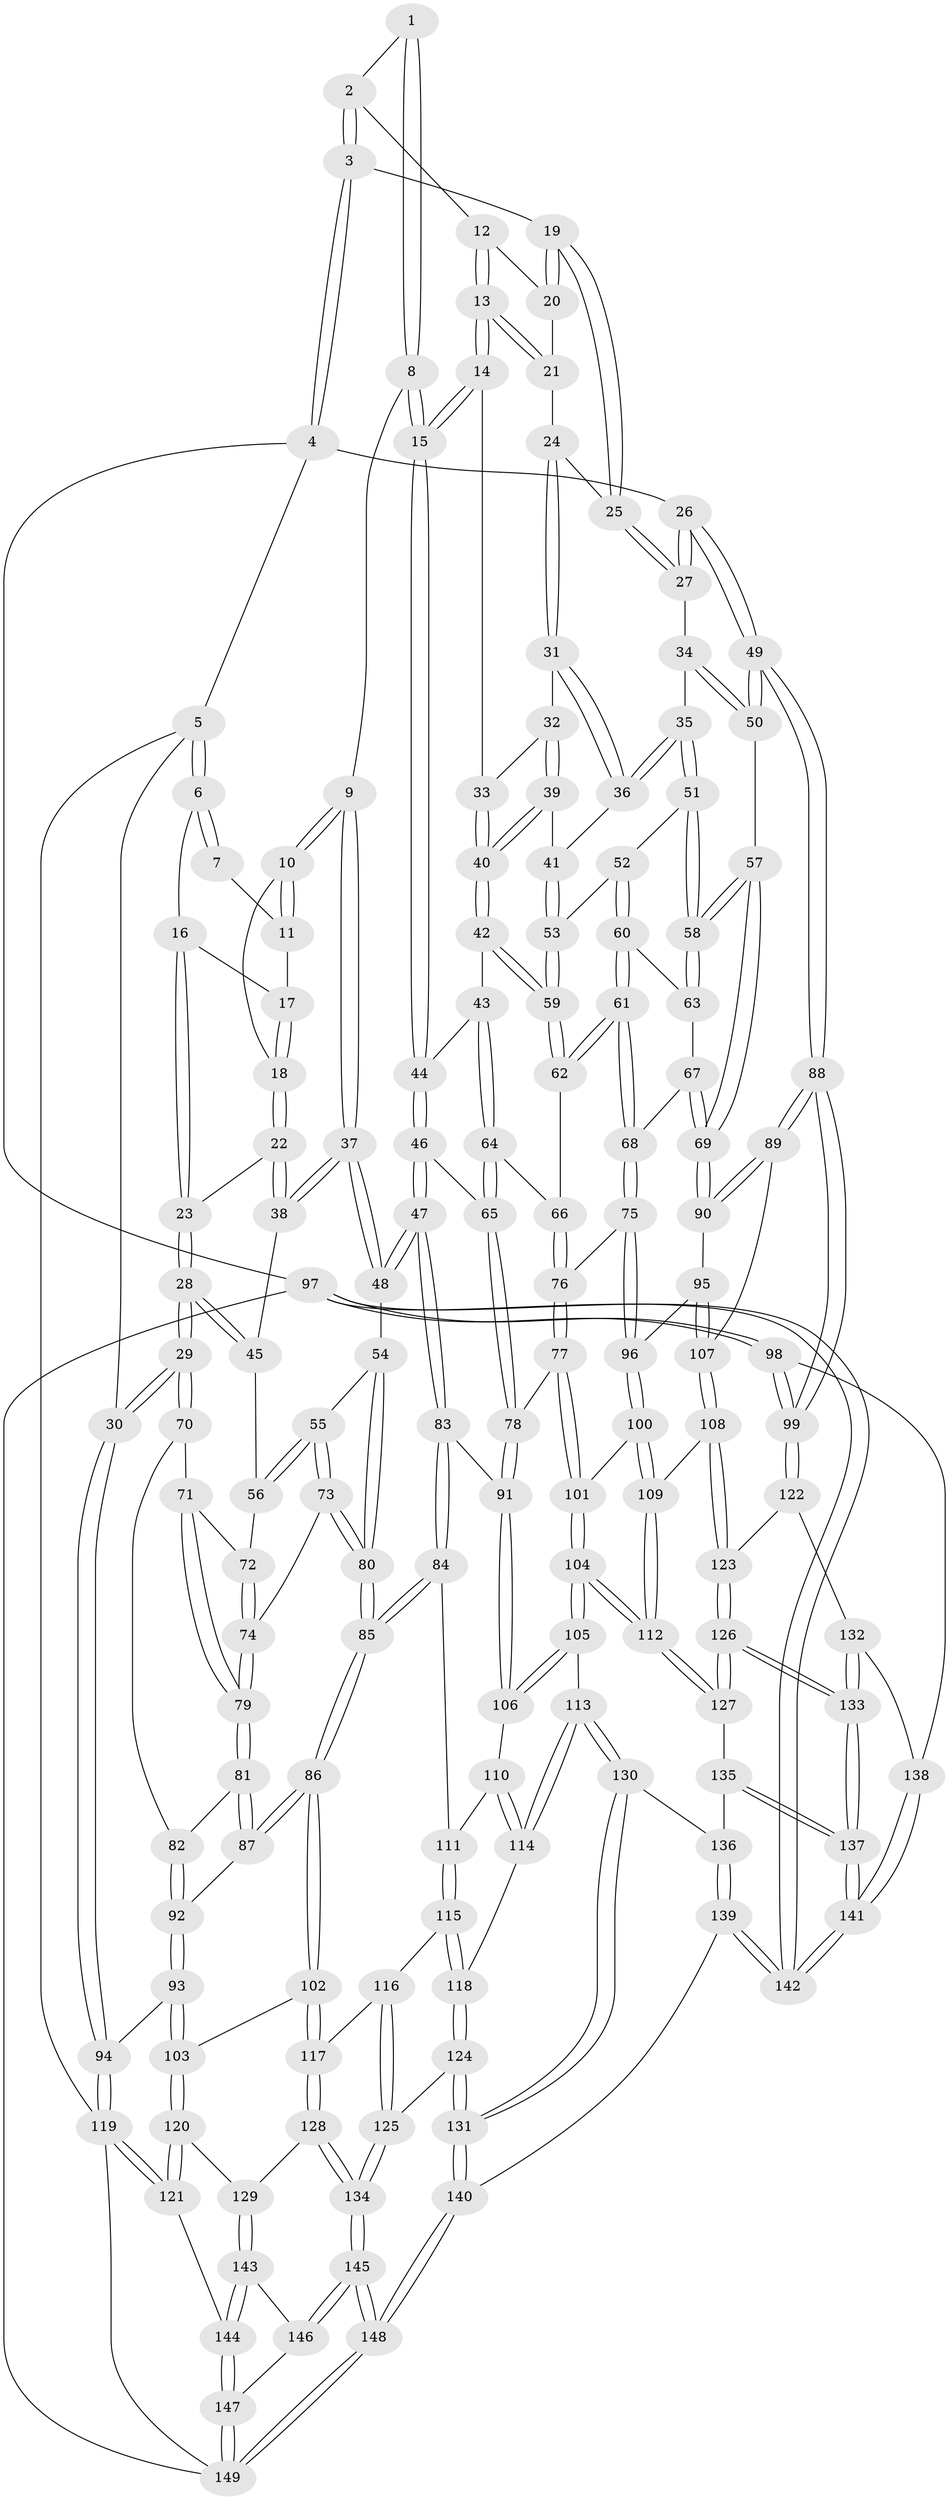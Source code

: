 // coarse degree distribution, {3: 0.5789473684210527, 4: 0.25, 2: 0.07894736842105263, 5: 0.07894736842105263, 6: 0.013157894736842105}
// Generated by graph-tools (version 1.1) at 2025/54/03/04/25 22:54:27]
// undirected, 149 vertices, 369 edges
graph export_dot {
  node [color=gray90,style=filled];
  1 [pos="+0.4109713405501401+0"];
  2 [pos="+0.6319896142252017+0"];
  3 [pos="+1+0"];
  4 [pos="+1+0"];
  5 [pos="+0+0"];
  6 [pos="+0+0"];
  7 [pos="+0.40008526893651597+0"];
  8 [pos="+0.5123380924189532+0.1293928794886178"];
  9 [pos="+0.4393760930440082+0.15435948532628083"];
  10 [pos="+0.31474000131680746+0.0767776596761785"];
  11 [pos="+0.36887432081173743+0"];
  12 [pos="+0.6244310711637867+0.051566193703620436"];
  13 [pos="+0.5901773608120665+0.10338595566523999"];
  14 [pos="+0.586792555455276+0.10773284489209124"];
  15 [pos="+0.5333345039606979+0.13788876717172932"];
  16 [pos="+0.12213666068505431+0.00682263244844061"];
  17 [pos="+0.21397500760847568+0.05769797476828486"];
  18 [pos="+0.2696210799066377+0.09879129461258133"];
  19 [pos="+0.9115790070288412+0"];
  20 [pos="+0.649311639756446+0.04726252554800985"];
  21 [pos="+0.7569348538281899+0.07416692751902444"];
  22 [pos="+0.23929756154540635+0.180298462289429"];
  23 [pos="+0.12407970884272584+0.13474850873681712"];
  24 [pos="+0.7838154202142259+0.07764540441729728"];
  25 [pos="+0.8581200211774324+0.006998545383283879"];
  26 [pos="+1+0.13537393117818403"];
  27 [pos="+0.8927771032774562+0.1932534239027409"];
  28 [pos="+0+0.2769180288283967"];
  29 [pos="+0+0.2856549304783332"];
  30 [pos="+0+0.3104122427801412"];
  31 [pos="+0.7621697269185819+0.11631811318995842"];
  32 [pos="+0.7236261614932646+0.14040533159109664"];
  33 [pos="+0.6722860285348887+0.13064318687199622"];
  34 [pos="+0.8914170461698168+0.19631049901362155"];
  35 [pos="+0.847373191105688+0.22768790739256492"];
  36 [pos="+0.7957697836999114+0.2056099176571665"];
  37 [pos="+0.37604542895767995+0.24262367779895547"];
  38 [pos="+0.24200746851470387+0.1940714670106846"];
  39 [pos="+0.7013515759356939+0.2363094766763245"];
  40 [pos="+0.6763181272026592+0.25252205128739447"];
  41 [pos="+0.7323243071744248+0.2369276817738358"];
  42 [pos="+0.6697826134503746+0.2571206963674917"];
  43 [pos="+0.634343632801206+0.2634379498999038"];
  44 [pos="+0.5446458552027543+0.1627985970493971"];
  45 [pos="+0.22850698121246826+0.21742961685973933"];
  46 [pos="+0.4741830610639768+0.36176033674706254"];
  47 [pos="+0.4417611580597216+0.37301889290696355"];
  48 [pos="+0.38000220020013714+0.3226426423201647"];
  49 [pos="+1+0.34251054254661556"];
  50 [pos="+0.9911709753681531+0.33876133094025185"];
  51 [pos="+0.8439785503461823+0.2431830278876346"];
  52 [pos="+0.8165661498224269+0.2887783892014842"];
  53 [pos="+0.791837406664197+0.2916840756357849"];
  54 [pos="+0.3200108813447683+0.3447423716564342"];
  55 [pos="+0.3095663876018589+0.3442567626506836"];
  56 [pos="+0.22829981289513715+0.32142658093178456"];
  57 [pos="+0.9609970948713754+0.3498338138050253"];
  58 [pos="+0.9262082551178769+0.34088966607864607"];
  59 [pos="+0.745560063049905+0.3308692178303626"];
  60 [pos="+0.8332344821595538+0.327207877324348"];
  61 [pos="+0.787561150976207+0.38924631529164805"];
  62 [pos="+0.7462307027847439+0.36063396057714103"];
  63 [pos="+0.8708089904309564+0.342787432517631"];
  64 [pos="+0.6138666283079245+0.3326721300518047"];
  65 [pos="+0.5871355047789195+0.3684319168314561"];
  66 [pos="+0.7161617358519136+0.37555469475985065"];
  67 [pos="+0.8552678093970499+0.37467179577681486"];
  68 [pos="+0.7972117732473704+0.41191077946852866"];
  69 [pos="+0.8911181029521702+0.45031865586820047"];
  70 [pos="+0.131841234396707+0.34383744545981004"];
  71 [pos="+0.13661913819639765+0.34402002576203117"];
  72 [pos="+0.22105979629011047+0.32631335294160396"];
  73 [pos="+0.25249616893201204+0.4202176934404893"];
  74 [pos="+0.2249046930535031+0.40307822704233387"];
  75 [pos="+0.7979520916031837+0.41611259983090176"];
  76 [pos="+0.6874437405814275+0.45896362246343947"];
  77 [pos="+0.679532102553393+0.4681315227830581"];
  78 [pos="+0.6209504755566735+0.46647084313352527"];
  79 [pos="+0.19602944891789648+0.4272543485205346"];
  80 [pos="+0.29362470854644895+0.5315014642916249"];
  81 [pos="+0.19071300560929536+0.4501952154968919"];
  82 [pos="+0.14170323706321017+0.43745892394855335"];
  83 [pos="+0.4335509271177183+0.45076277836122947"];
  84 [pos="+0.4131224210502625+0.5109903925333013"];
  85 [pos="+0.2941219251644458+0.5368915461730027"];
  86 [pos="+0.27000704903363293+0.5567135307051361"];
  87 [pos="+0.2062455818545294+0.48393571601208496"];
  88 [pos="+1+0.5512802858507385"];
  89 [pos="+1+0.5572391414429596"];
  90 [pos="+0.8861570800971247+0.4598970058410439"];
  91 [pos="+0.6152238114252164+0.47435570380242165"];
  92 [pos="+0.09364204506850038+0.4805171333554092"];
  93 [pos="+0.07877596826706763+0.48799685572725915"];
  94 [pos="+0+0.42207082332934687"];
  95 [pos="+0.8529300303618533+0.47675690179680336"];
  96 [pos="+0.8349618365817217+0.4693835583413849"];
  97 [pos="+1+1"];
  98 [pos="+1+0.9192244920477434"];
  99 [pos="+1+0.7533630202139838"];
  100 [pos="+0.7417629493313844+0.5146494206419797"];
  101 [pos="+0.7220457081474304+0.5099282653486888"];
  102 [pos="+0.22910301351884277+0.6331163696538038"];
  103 [pos="+0.20403992474235416+0.6375351166254197"];
  104 [pos="+0.6436904931384451+0.6856317924536875"];
  105 [pos="+0.6276838670216496+0.678094625993985"];
  106 [pos="+0.5906826076427509+0.5342707644052006"];
  107 [pos="+0.8659766114105333+0.6272541258273554"];
  108 [pos="+0.8657475656954681+0.6275439225425503"];
  109 [pos="+0.7993276587172234+0.628458622271051"];
  110 [pos="+0.4408238053257874+0.532593045366851"];
  111 [pos="+0.4275922307502825+0.5257668464853396"];
  112 [pos="+0.6538015598282891+0.693460836557365"];
  113 [pos="+0.5448783407866655+0.6893257369011154"];
  114 [pos="+0.5395294549249903+0.6887364160855415"];
  115 [pos="+0.41173001802742815+0.6794111570395539"];
  116 [pos="+0.41049211781193573+0.6796133856488276"];
  117 [pos="+0.2725669361057059+0.6812513242434604"];
  118 [pos="+0.48010660139758216+0.7077417937296073"];
  119 [pos="+0+0.7348392664131371"];
  120 [pos="+0.03981116793177747+0.7303185788772036"];
  121 [pos="+0+0.7474152467245939"];
  122 [pos="+0.9351232404441212+0.7333584714456876"];
  123 [pos="+0.8809380040263808+0.6894704690440836"];
  124 [pos="+0.40669284895399815+0.8614909702329433"];
  125 [pos="+0.36293396199499106+0.8591516512683164"];
  126 [pos="+0.7911584352717672+0.8262325558944079"];
  127 [pos="+0.6619539239562361+0.7188197953577681"];
  128 [pos="+0.2772849848605045+0.6988793770642482"];
  129 [pos="+0.1736456016633248+0.8563788273913178"];
  130 [pos="+0.5179130063503077+0.8489547754083343"];
  131 [pos="+0.43745150933211896+0.8792797448602463"];
  132 [pos="+0.9140689275714341+0.8482954310272012"];
  133 [pos="+0.8036695045017681+0.8612157305097227"];
  134 [pos="+0.3425530767951127+0.8596121029479605"];
  135 [pos="+0.6141334425884813+0.8394094986669769"];
  136 [pos="+0.601122143453406+0.8551950969927096"];
  137 [pos="+0.7830189507624088+0.924135480763491"];
  138 [pos="+0.9796564049517092+0.8789059584483345"];
  139 [pos="+0.63820125822858+1"];
  140 [pos="+0.5834076456314335+1"];
  141 [pos="+0.7552797555821021+1"];
  142 [pos="+0.7391263032023387+1"];
  143 [pos="+0.18870635468911906+0.877170422246866"];
  144 [pos="+0.029753881438045336+0.9212511389381368"];
  145 [pos="+0.27037868893140493+0.9262962624535857"];
  146 [pos="+0.1989257684418532+0.8881663542618496"];
  147 [pos="+0.06971212391626568+0.9706827449945276"];
  148 [pos="+0.24054100715451585+1"];
  149 [pos="+0.17121545884550177+1"];
  1 -- 2;
  1 -- 8;
  1 -- 8;
  2 -- 3;
  2 -- 3;
  2 -- 12;
  3 -- 4;
  3 -- 4;
  3 -- 19;
  4 -- 5;
  4 -- 26;
  4 -- 97;
  5 -- 6;
  5 -- 6;
  5 -- 30;
  5 -- 119;
  6 -- 7;
  6 -- 7;
  6 -- 16;
  7 -- 11;
  8 -- 9;
  8 -- 15;
  8 -- 15;
  9 -- 10;
  9 -- 10;
  9 -- 37;
  9 -- 37;
  10 -- 11;
  10 -- 11;
  10 -- 18;
  11 -- 17;
  12 -- 13;
  12 -- 13;
  12 -- 20;
  13 -- 14;
  13 -- 14;
  13 -- 21;
  13 -- 21;
  14 -- 15;
  14 -- 15;
  14 -- 33;
  15 -- 44;
  15 -- 44;
  16 -- 17;
  16 -- 23;
  16 -- 23;
  17 -- 18;
  17 -- 18;
  18 -- 22;
  18 -- 22;
  19 -- 20;
  19 -- 20;
  19 -- 25;
  19 -- 25;
  20 -- 21;
  21 -- 24;
  22 -- 23;
  22 -- 38;
  22 -- 38;
  23 -- 28;
  23 -- 28;
  24 -- 25;
  24 -- 31;
  24 -- 31;
  25 -- 27;
  25 -- 27;
  26 -- 27;
  26 -- 27;
  26 -- 49;
  26 -- 49;
  27 -- 34;
  28 -- 29;
  28 -- 29;
  28 -- 45;
  28 -- 45;
  29 -- 30;
  29 -- 30;
  29 -- 70;
  29 -- 70;
  30 -- 94;
  30 -- 94;
  31 -- 32;
  31 -- 36;
  31 -- 36;
  32 -- 33;
  32 -- 39;
  32 -- 39;
  33 -- 40;
  33 -- 40;
  34 -- 35;
  34 -- 50;
  34 -- 50;
  35 -- 36;
  35 -- 36;
  35 -- 51;
  35 -- 51;
  36 -- 41;
  37 -- 38;
  37 -- 38;
  37 -- 48;
  37 -- 48;
  38 -- 45;
  39 -- 40;
  39 -- 40;
  39 -- 41;
  40 -- 42;
  40 -- 42;
  41 -- 53;
  41 -- 53;
  42 -- 43;
  42 -- 59;
  42 -- 59;
  43 -- 44;
  43 -- 64;
  43 -- 64;
  44 -- 46;
  44 -- 46;
  45 -- 56;
  46 -- 47;
  46 -- 47;
  46 -- 65;
  47 -- 48;
  47 -- 48;
  47 -- 83;
  47 -- 83;
  48 -- 54;
  49 -- 50;
  49 -- 50;
  49 -- 88;
  49 -- 88;
  50 -- 57;
  51 -- 52;
  51 -- 58;
  51 -- 58;
  52 -- 53;
  52 -- 60;
  52 -- 60;
  53 -- 59;
  53 -- 59;
  54 -- 55;
  54 -- 80;
  54 -- 80;
  55 -- 56;
  55 -- 56;
  55 -- 73;
  55 -- 73;
  56 -- 72;
  57 -- 58;
  57 -- 58;
  57 -- 69;
  57 -- 69;
  58 -- 63;
  58 -- 63;
  59 -- 62;
  59 -- 62;
  60 -- 61;
  60 -- 61;
  60 -- 63;
  61 -- 62;
  61 -- 62;
  61 -- 68;
  61 -- 68;
  62 -- 66;
  63 -- 67;
  64 -- 65;
  64 -- 65;
  64 -- 66;
  65 -- 78;
  65 -- 78;
  66 -- 76;
  66 -- 76;
  67 -- 68;
  67 -- 69;
  67 -- 69;
  68 -- 75;
  68 -- 75;
  69 -- 90;
  69 -- 90;
  70 -- 71;
  70 -- 82;
  71 -- 72;
  71 -- 79;
  71 -- 79;
  72 -- 74;
  72 -- 74;
  73 -- 74;
  73 -- 80;
  73 -- 80;
  74 -- 79;
  74 -- 79;
  75 -- 76;
  75 -- 96;
  75 -- 96;
  76 -- 77;
  76 -- 77;
  77 -- 78;
  77 -- 101;
  77 -- 101;
  78 -- 91;
  78 -- 91;
  79 -- 81;
  79 -- 81;
  80 -- 85;
  80 -- 85;
  81 -- 82;
  81 -- 87;
  81 -- 87;
  82 -- 92;
  82 -- 92;
  83 -- 84;
  83 -- 84;
  83 -- 91;
  84 -- 85;
  84 -- 85;
  84 -- 111;
  85 -- 86;
  85 -- 86;
  86 -- 87;
  86 -- 87;
  86 -- 102;
  86 -- 102;
  87 -- 92;
  88 -- 89;
  88 -- 89;
  88 -- 99;
  88 -- 99;
  89 -- 90;
  89 -- 90;
  89 -- 107;
  90 -- 95;
  91 -- 106;
  91 -- 106;
  92 -- 93;
  92 -- 93;
  93 -- 94;
  93 -- 103;
  93 -- 103;
  94 -- 119;
  94 -- 119;
  95 -- 96;
  95 -- 107;
  95 -- 107;
  96 -- 100;
  96 -- 100;
  97 -- 98;
  97 -- 98;
  97 -- 142;
  97 -- 142;
  97 -- 149;
  98 -- 99;
  98 -- 99;
  98 -- 138;
  99 -- 122;
  99 -- 122;
  100 -- 101;
  100 -- 109;
  100 -- 109;
  101 -- 104;
  101 -- 104;
  102 -- 103;
  102 -- 117;
  102 -- 117;
  103 -- 120;
  103 -- 120;
  104 -- 105;
  104 -- 105;
  104 -- 112;
  104 -- 112;
  105 -- 106;
  105 -- 106;
  105 -- 113;
  106 -- 110;
  107 -- 108;
  107 -- 108;
  108 -- 109;
  108 -- 123;
  108 -- 123;
  109 -- 112;
  109 -- 112;
  110 -- 111;
  110 -- 114;
  110 -- 114;
  111 -- 115;
  111 -- 115;
  112 -- 127;
  112 -- 127;
  113 -- 114;
  113 -- 114;
  113 -- 130;
  113 -- 130;
  114 -- 118;
  115 -- 116;
  115 -- 118;
  115 -- 118;
  116 -- 117;
  116 -- 125;
  116 -- 125;
  117 -- 128;
  117 -- 128;
  118 -- 124;
  118 -- 124;
  119 -- 121;
  119 -- 121;
  119 -- 149;
  120 -- 121;
  120 -- 121;
  120 -- 129;
  121 -- 144;
  122 -- 123;
  122 -- 132;
  123 -- 126;
  123 -- 126;
  124 -- 125;
  124 -- 131;
  124 -- 131;
  125 -- 134;
  125 -- 134;
  126 -- 127;
  126 -- 127;
  126 -- 133;
  126 -- 133;
  127 -- 135;
  128 -- 129;
  128 -- 134;
  128 -- 134;
  129 -- 143;
  129 -- 143;
  130 -- 131;
  130 -- 131;
  130 -- 136;
  131 -- 140;
  131 -- 140;
  132 -- 133;
  132 -- 133;
  132 -- 138;
  133 -- 137;
  133 -- 137;
  134 -- 145;
  134 -- 145;
  135 -- 136;
  135 -- 137;
  135 -- 137;
  136 -- 139;
  136 -- 139;
  137 -- 141;
  137 -- 141;
  138 -- 141;
  138 -- 141;
  139 -- 140;
  139 -- 142;
  139 -- 142;
  140 -- 148;
  140 -- 148;
  141 -- 142;
  141 -- 142;
  143 -- 144;
  143 -- 144;
  143 -- 146;
  144 -- 147;
  144 -- 147;
  145 -- 146;
  145 -- 146;
  145 -- 148;
  145 -- 148;
  146 -- 147;
  147 -- 149;
  147 -- 149;
  148 -- 149;
  148 -- 149;
}
